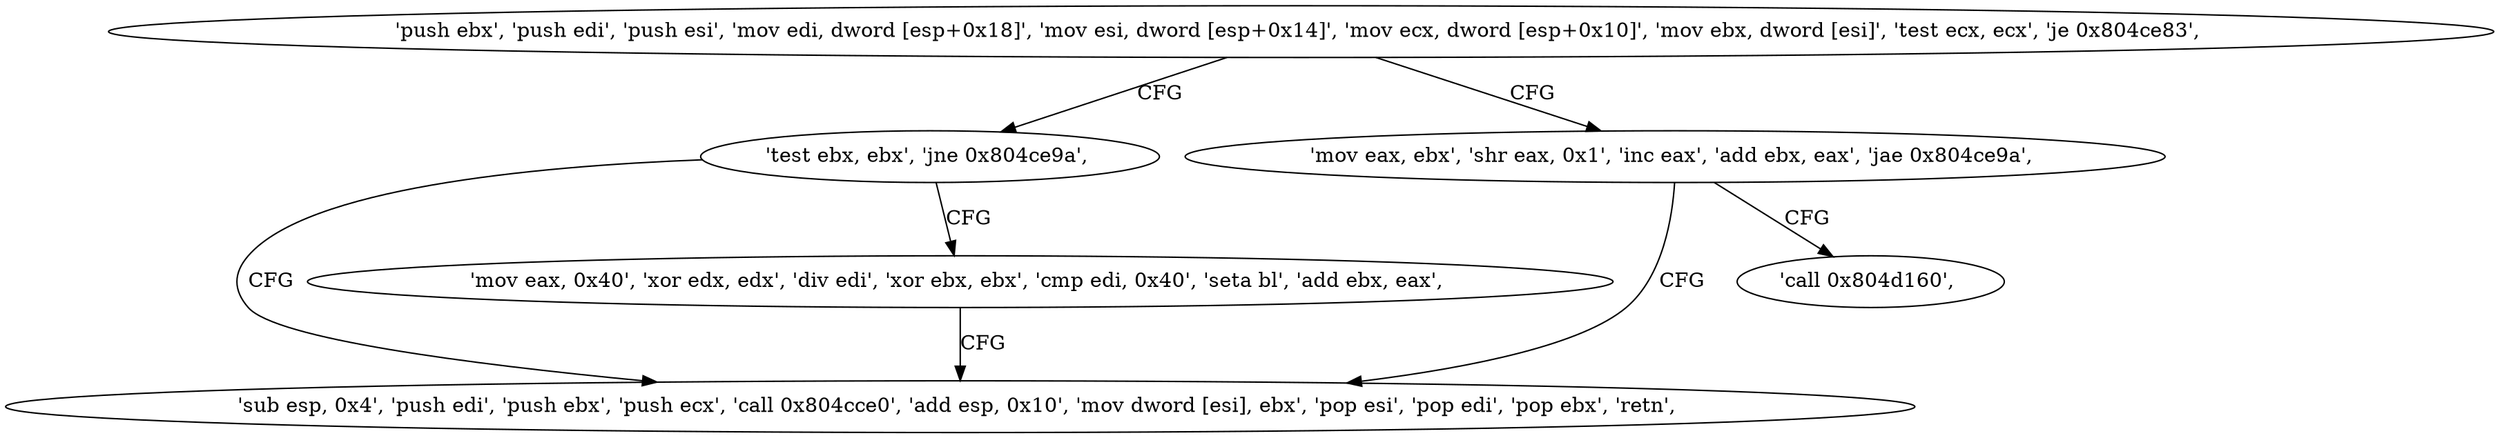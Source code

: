 digraph "func" {
"134532704" [label = "'push ebx', 'push edi', 'push esi', 'mov edi, dword [esp+0x18]', 'mov esi, dword [esp+0x14]', 'mov ecx, dword [esp+0x10]', 'mov ebx, dword [esi]', 'test ecx, ecx', 'je 0x804ce83', " ]
"134532739" [label = "'test ebx, ebx', 'jne 0x804ce9a', " ]
"134532725" [label = "'mov eax, ebx', 'shr eax, 0x1', 'inc eax', 'add ebx, eax', 'jae 0x804ce9a', " ]
"134532762" [label = "'sub esp, 0x4', 'push edi', 'push ebx', 'push ecx', 'call 0x804cce0', 'add esp, 0x10', 'mov dword [esi], ebx', 'pop esi', 'pop edi', 'pop ebx', 'retn', " ]
"134532743" [label = "'mov eax, 0x40', 'xor edx, edx', 'div edi', 'xor ebx, ebx', 'cmp edi, 0x40', 'seta bl', 'add ebx, eax', " ]
"134532734" [label = "'call 0x804d160', " ]
"134532704" -> "134532739" [ label = "CFG" ]
"134532704" -> "134532725" [ label = "CFG" ]
"134532739" -> "134532762" [ label = "CFG" ]
"134532739" -> "134532743" [ label = "CFG" ]
"134532725" -> "134532762" [ label = "CFG" ]
"134532725" -> "134532734" [ label = "CFG" ]
"134532743" -> "134532762" [ label = "CFG" ]
}
